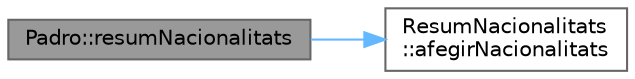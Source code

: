 digraph "Padro::resumNacionalitats"
{
 // LATEX_PDF_SIZE
  bgcolor="transparent";
  edge [fontname=Helvetica,fontsize=10,labelfontname=Helvetica,labelfontsize=10];
  node [fontname=Helvetica,fontsize=10,shape=box,height=0.2,width=0.4];
  rankdir="LR";
  Node1 [id="Node000001",label="Padro::resumNacionalitats",height=0.2,width=0.4,color="gray40", fillcolor="grey60", style="filled", fontcolor="black",tooltip="Obtiene un resumen de las nacionalidades en el padrón."];
  Node1 -> Node2 [id="edge2_Node000001_Node000002",color="steelblue1",style="solid",tooltip=" "];
  Node2 [id="Node000002",label="ResumNacionalitats\l::afegirNacionalitats",height=0.2,width=0.4,color="grey40", fillcolor="white", style="filled",URL="$struct_resum_nacionalitats.html#aa2480dec056873996aa541f06270f046",tooltip="Añadir resumen de nacionalidades para un año."];
}
